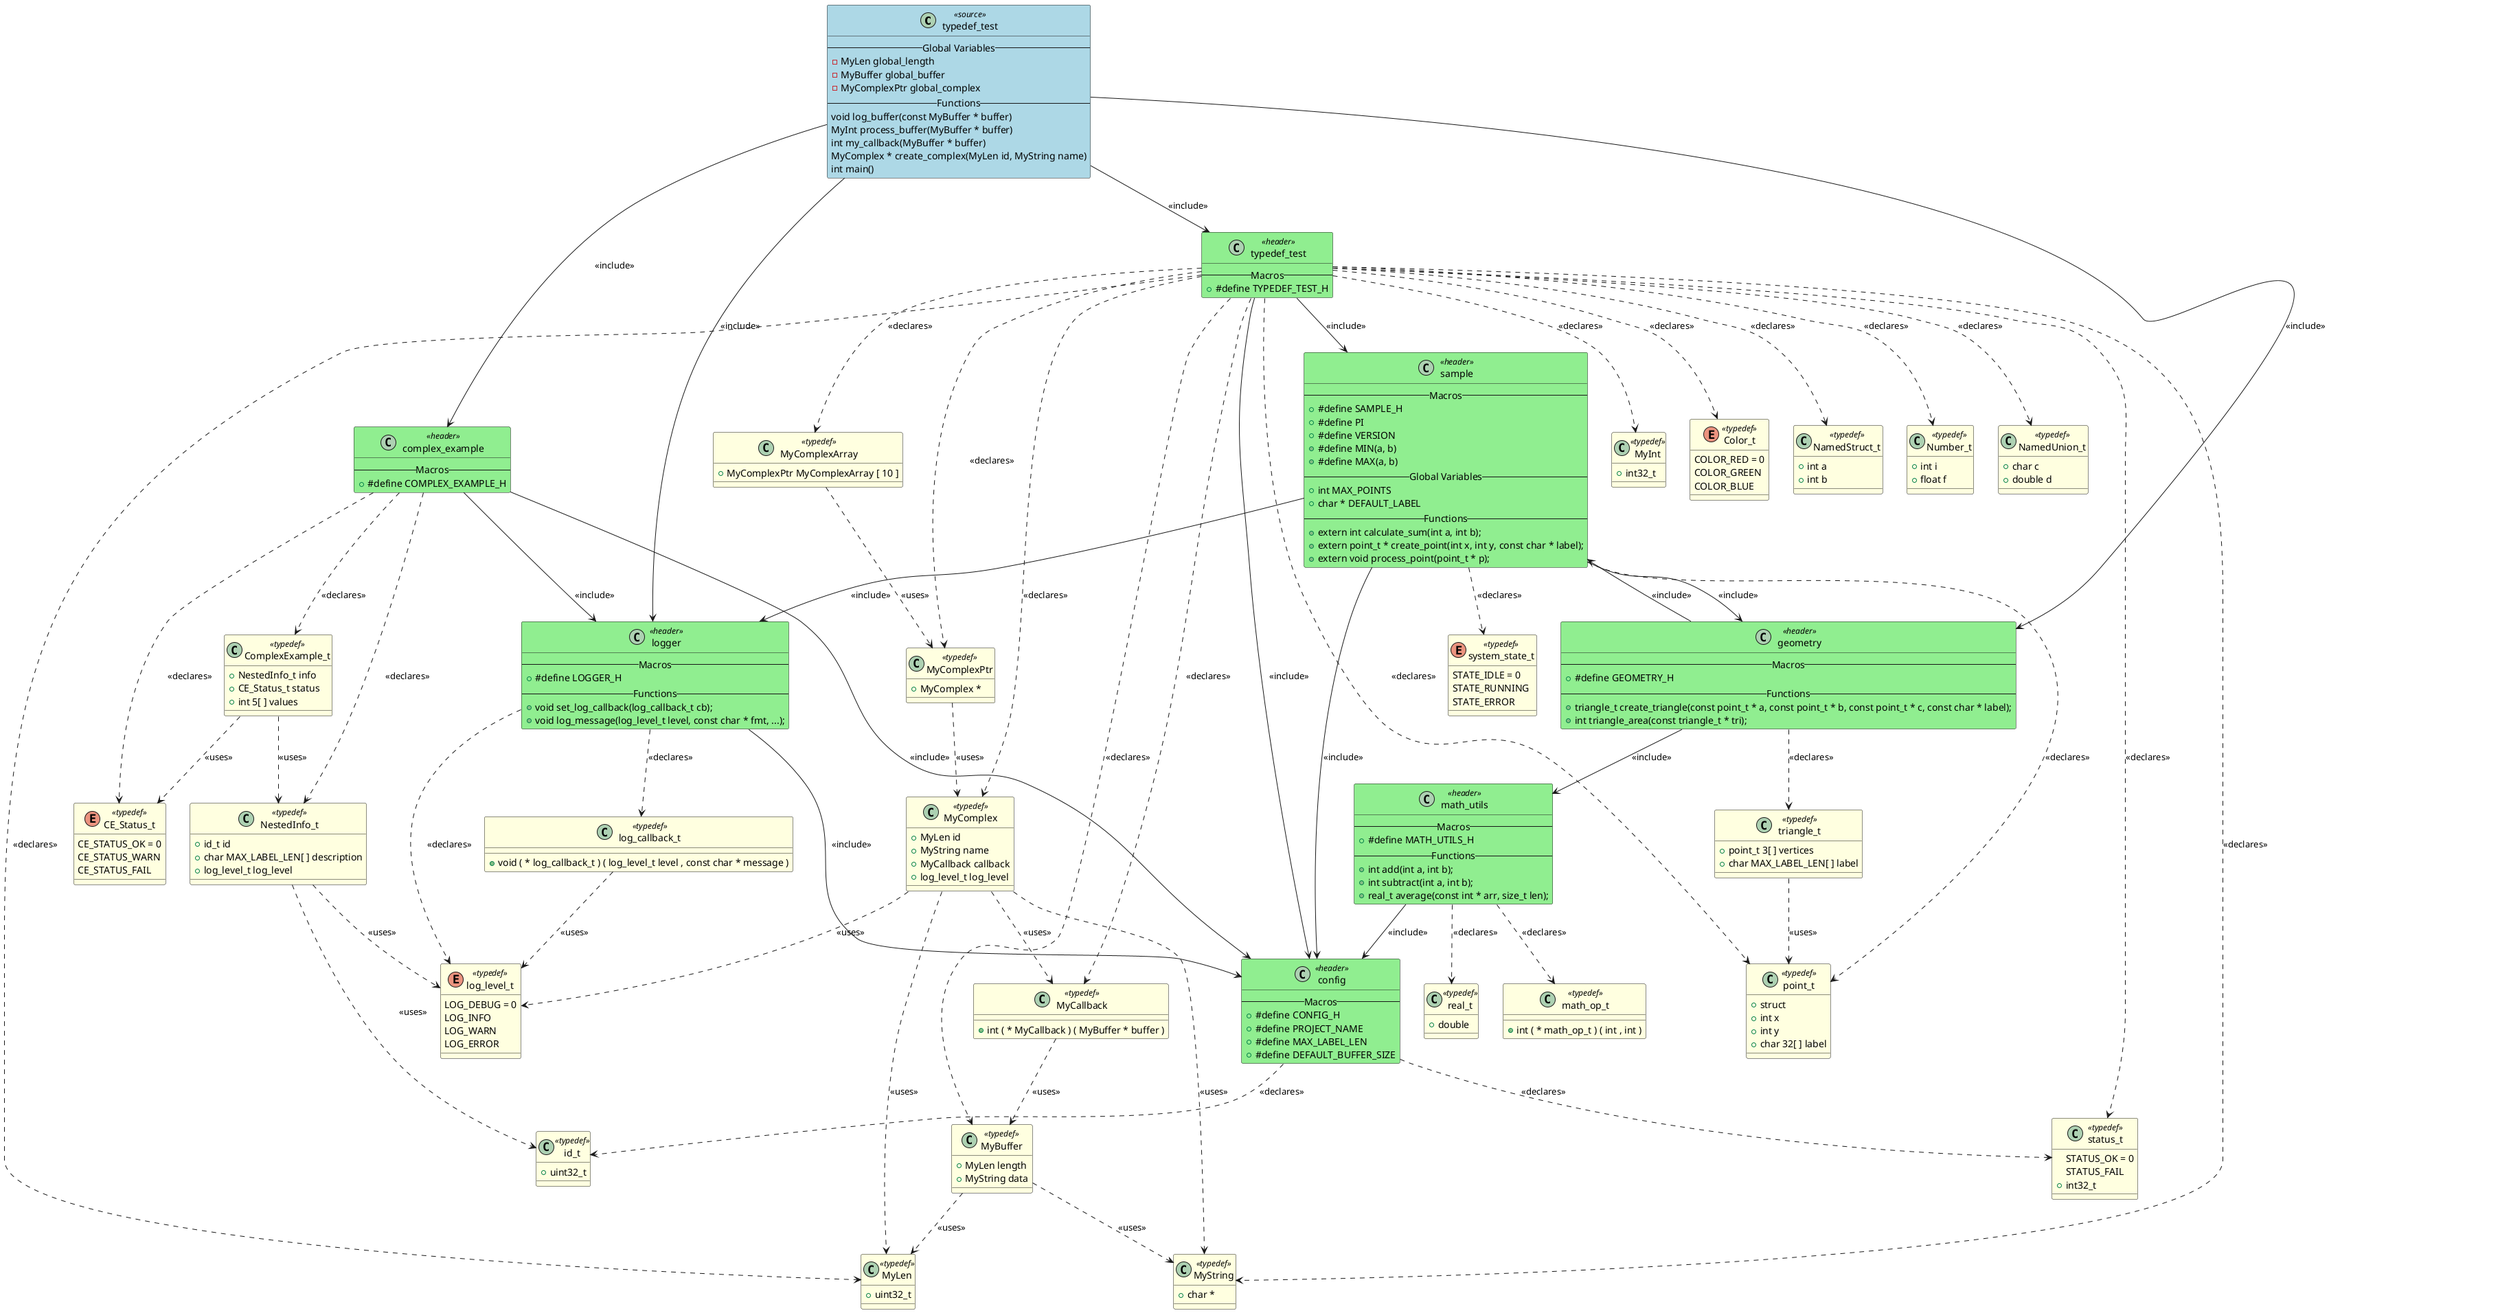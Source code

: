 @startuml typedef_test

class "typedef_test" as TYPEDEF_TEST <<source>> #LightBlue
{
-- Global Variables --
- MyLen global_length
- MyBuffer global_buffer
- MyComplexPtr global_complex
-- Functions --
void log_buffer(const MyBuffer * buffer)
MyInt process_buffer(MyBuffer * buffer)
int my_callback(MyBuffer * buffer)
MyComplex * create_complex(MyLen id, MyString name)
int main()
}

class "MyLen" as TYPEDEF_MYLEN <<typedef>> #LightYellow
{
+ uint32_t
}

class "MyInt" as TYPEDEF_MYINT <<typedef>> #LightYellow
{
+ int32_t
}

class "MyString" as TYPEDEF_MYSTRING <<typedef>> #LightYellow
{
+ char *
}

class "MyBuffer" as TYPEDEF_MYBUFFER <<typedef>> #LightYellow
{
+ MyLen length
+ MyString data
}

class "MyCallback" as TYPEDEF_MYCALLBACK <<typedef>> #LightYellow
{
+ int ( * MyCallback ) ( MyBuffer * buffer )
}

class "MyComplex" as TYPEDEF_MYCOMPLEX <<typedef>> #LightYellow
{
+ MyLen id
+ MyString name
+ MyCallback callback
+ log_level_t log_level
}

class "MyComplexPtr" as TYPEDEF_MYCOMPLEXPTR <<typedef>> #LightYellow
{
+ MyComplex *
}

enum "Color_t" as TYPEDEF_COLOR_T <<typedef>> #LightYellow
{
COLOR_RED = 0
COLOR_GREEN
COLOR_BLUE
}

enum "Status_t" as TYPEDEF_STATUS_T <<typedef>> #LightYellow
{
STATUS_OK = 0
STATUS_FAIL
}

class "Point_t" as TYPEDEF_POINT_T <<typedef>> #LightYellow
{
+ struct
}

class "NamedStruct_t" as TYPEDEF_NAMEDSTRUCT_T <<typedef>> #LightYellow
{
+ int a
+ int b
}

class "Number_t" as TYPEDEF_NUMBER_T <<typedef>> #LightYellow
{
+ int i
+ float f
}

class "NamedUnion_t" as TYPEDEF_NAMEDUNION_T <<typedef>> #LightYellow
{
+ char c
+ double d
}

class "MyComplexArray" as TYPEDEF_MYCOMPLEXARRAY <<typedef>> #LightYellow
{
+ MyComplexPtr MyComplexArray [ 10 ]
}

class "NestedInfo_t" as TYPEDEF_NESTEDINFO_T <<typedef>> #LightYellow
{
+ id_t id
+ char MAX_LABEL_LEN[ ] description
+ log_level_t log_level
}

enum "CE_Status_t" as TYPEDEF_CE_STATUS_T <<typedef>> #LightYellow
{
CE_STATUS_OK = 0
CE_STATUS_WARN
CE_STATUS_FAIL
}

class "ComplexExample_t" as TYPEDEF_COMPLEXEXAMPLE_T <<typedef>> #LightYellow
{
+ NestedInfo_t info
+ CE_Status_t status
+ int 5[ ] values
}

class "triangle_t" as TYPEDEF_TRIANGLE_T <<typedef>> #LightYellow
{
+ point_t 3[ ] vertices
+ char MAX_LABEL_LEN[ ] label
}

enum "log_level_t" as TYPEDEF_LOG_LEVEL_T <<typedef>> #LightYellow
{
LOG_DEBUG = 0
LOG_INFO
LOG_WARN
LOG_ERROR
}

class "log_callback_t" as TYPEDEF_LOG_CALLBACK_T <<typedef>> #LightYellow
{
+ void ( * log_callback_t ) ( log_level_t level , const char * message )
}

class "status_t" as TYPEDEF_STATUS_T <<typedef>> #LightYellow
{
+ int32_t
}

class "id_t" as TYPEDEF_ID_T <<typedef>> #LightYellow
{
+ uint32_t
}

enum "system_state_t" as TYPEDEF_SYSTEM_STATE_T <<typedef>> #LightYellow
{
STATE_IDLE = 0
STATE_RUNNING
STATE_ERROR
}

class "real_t" as TYPEDEF_REAL_T <<typedef>> #LightYellow
{
+ double
}

class "point_t" as TYPEDEF_POINT_T <<typedef>> #LightYellow
{
+ int x
+ int y
+ char 32[ ] label
}

class "math_op_t" as TYPEDEF_MATH_OP_T <<typedef>> #LightYellow
{
+ int ( * math_op_t ) ( int , int )
}

class "typedef_test" as HEADER_TYPEDEF_TEST <<header>> #LightGreen
{
-- Macros --
+ #define TYPEDEF_TEST_H
}
class "complex_example" as HEADER_COMPLEX_EXAMPLE <<header>> #LightGreen
{
-- Macros --
+ #define COMPLEX_EXAMPLE_H
}
class "geometry" as HEADER_GEOMETRY <<header>> #LightGreen
{
-- Macros --
+ #define GEOMETRY_H
-- Functions --
+ triangle_t create_triangle(const point_t * a, const point_t * b, const point_t * c, const char * label);
+ int triangle_area(const triangle_t * tri);
}
class "logger" as HEADER_LOGGER <<header>> #LightGreen
{
-- Macros --
+ #define LOGGER_H
-- Functions --
+ void set_log_callback(log_callback_t cb);
+ void log_message(log_level_t level, const char * fmt, ...);
}
class "math_utils" as HEADER_MATH_UTILS <<header>> #LightGreen
{
-- Macros --
+ #define MATH_UTILS_H
-- Functions --
+ int add(int a, int b);
+ int subtract(int a, int b);
+ real_t average(const int * arr, size_t len);
}
class "sample" as HEADER_SAMPLE <<header>> #LightGreen
{
-- Macros --
+ #define SAMPLE_H
+ #define PI
+ #define VERSION
+ #define MIN(a, b)
+ #define MAX(a, b)
-- Global Variables --
+ int MAX_POINTS
+ char * DEFAULT_LABEL
-- Functions --
+ extern int calculate_sum(int a, int b);
+ extern point_t * create_point(int x, int y, const char * label);
+ extern void process_point(point_t * p);
}
class "config" as HEADER_CONFIG <<header>> #LightGreen
{
-- Macros --
+ #define CONFIG_H
+ #define PROJECT_NAME
+ #define MAX_LABEL_LEN
+ #define DEFAULT_BUFFER_SIZE
}
TYPEDEF_TEST --> HEADER_TYPEDEF_TEST : <<include>>
TYPEDEF_TEST --> HEADER_COMPLEX_EXAMPLE : <<include>>
TYPEDEF_TEST --> HEADER_GEOMETRY : <<include>>
TYPEDEF_TEST --> HEADER_LOGGER : <<include>>
HEADER_TYPEDEF_TEST --> HEADER_SAMPLE : <<include>>
HEADER_TYPEDEF_TEST --> HEADER_CONFIG : <<include>>
HEADER_COMPLEX_EXAMPLE --> HEADER_CONFIG : <<include>>
HEADER_COMPLEX_EXAMPLE --> HEADER_LOGGER : <<include>>
HEADER_GEOMETRY --> HEADER_SAMPLE : <<include>>
HEADER_GEOMETRY --> HEADER_MATH_UTILS : <<include>>
HEADER_LOGGER --> HEADER_CONFIG : <<include>>
HEADER_MATH_UTILS --> HEADER_CONFIG : <<include>>
HEADER_SAMPLE --> HEADER_CONFIG : <<include>>
HEADER_SAMPLE --> HEADER_GEOMETRY : <<include>>
HEADER_SAMPLE --> HEADER_LOGGER : <<include>>
HEADER_TYPEDEF_TEST ..> TYPEDEF_MYBUFFER : <<declares>>
HEADER_TYPEDEF_TEST ..> TYPEDEF_MYCOMPLEX : <<declares>>
HEADER_TYPEDEF_TEST ..> TYPEDEF_COLOR_T : <<declares>>
HEADER_TYPEDEF_TEST ..> TYPEDEF_STATUS_T : <<declares>>
HEADER_TYPEDEF_TEST ..> TYPEDEF_POINT_T : <<declares>>
HEADER_TYPEDEF_TEST ..> TYPEDEF_NAMEDSTRUCT_T : <<declares>>
HEADER_TYPEDEF_TEST ..> TYPEDEF_NUMBER_T : <<declares>>
HEADER_TYPEDEF_TEST ..> TYPEDEF_NAMEDUNION_T : <<declares>>
HEADER_COMPLEX_EXAMPLE ..> TYPEDEF_NESTEDINFO_T : <<declares>>
HEADER_COMPLEX_EXAMPLE ..> TYPEDEF_CE_STATUS_T : <<declares>>
HEADER_COMPLEX_EXAMPLE ..> TYPEDEF_COMPLEXEXAMPLE_T : <<declares>>
HEADER_GEOMETRY ..> TYPEDEF_TRIANGLE_T : <<declares>>
HEADER_LOGGER ..> TYPEDEF_LOG_LEVEL_T : <<declares>>
TYPEDEF_MYBUFFER ..> TYPEDEF_MYLEN : <<uses>>
TYPEDEF_MYBUFFER ..> TYPEDEF_MYSTRING : <<uses>>
TYPEDEF_MYCOMPLEX ..> TYPEDEF_MYLEN : <<uses>>
TYPEDEF_MYCOMPLEX ..> TYPEDEF_MYSTRING : <<uses>>
TYPEDEF_MYCOMPLEX ..> TYPEDEF_MYCALLBACK : <<uses>>
TYPEDEF_MYCOMPLEX ..> TYPEDEF_LOG_LEVEL_T : <<uses>>
TYPEDEF_MYCALLBACK ..> TYPEDEF_MYBUFFER : <<uses>>
TYPEDEF_MYCOMPLEXPTR ..> TYPEDEF_MYCOMPLEX : <<uses>>
TYPEDEF_MYCOMPLEXARRAY ..> TYPEDEF_MYCOMPLEXPTR : <<uses>>
TYPEDEF_TRIANGLE_T ..> TYPEDEF_POINT_T : <<uses>>
TYPEDEF_LOG_CALLBACK_T ..> TYPEDEF_LOG_LEVEL_T : <<uses>>
TYPEDEF_NESTEDINFO_T ..> TYPEDEF_ID_T : <<uses>>
TYPEDEF_NESTEDINFO_T ..> TYPEDEF_LOG_LEVEL_T : <<uses>>
TYPEDEF_COMPLEXEXAMPLE_T ..> TYPEDEF_NESTEDINFO_T : <<uses>>
TYPEDEF_COMPLEXEXAMPLE_T ..> TYPEDEF_CE_STATUS_T : <<uses>>
HEADER_TYPEDEF_TEST ..> TYPEDEF_MYLEN : <<declares>>
HEADER_TYPEDEF_TEST ..> TYPEDEF_MYINT : <<declares>>
HEADER_TYPEDEF_TEST ..> TYPEDEF_MYSTRING : <<declares>>
HEADER_TYPEDEF_TEST ..> TYPEDEF_MYCALLBACK : <<declares>>
HEADER_TYPEDEF_TEST ..> TYPEDEF_MYCOMPLEXPTR : <<declares>>
HEADER_TYPEDEF_TEST ..> TYPEDEF_MYCOMPLEXARRAY : <<declares>>
HEADER_SAMPLE ..> TYPEDEF_POINT_T : <<declares>>
HEADER_SAMPLE ..> TYPEDEF_SYSTEM_STATE_T : <<declares>>
HEADER_CONFIG ..> TYPEDEF_ID_T : <<declares>>
HEADER_CONFIG ..> TYPEDEF_STATUS_T : <<declares>>
HEADER_LOGGER ..> TYPEDEF_LOG_CALLBACK_T : <<declares>>
HEADER_MATH_UTILS ..> TYPEDEF_REAL_T : <<declares>>
HEADER_MATH_UTILS ..> TYPEDEF_MATH_OP_T : <<declares>>

@enduml